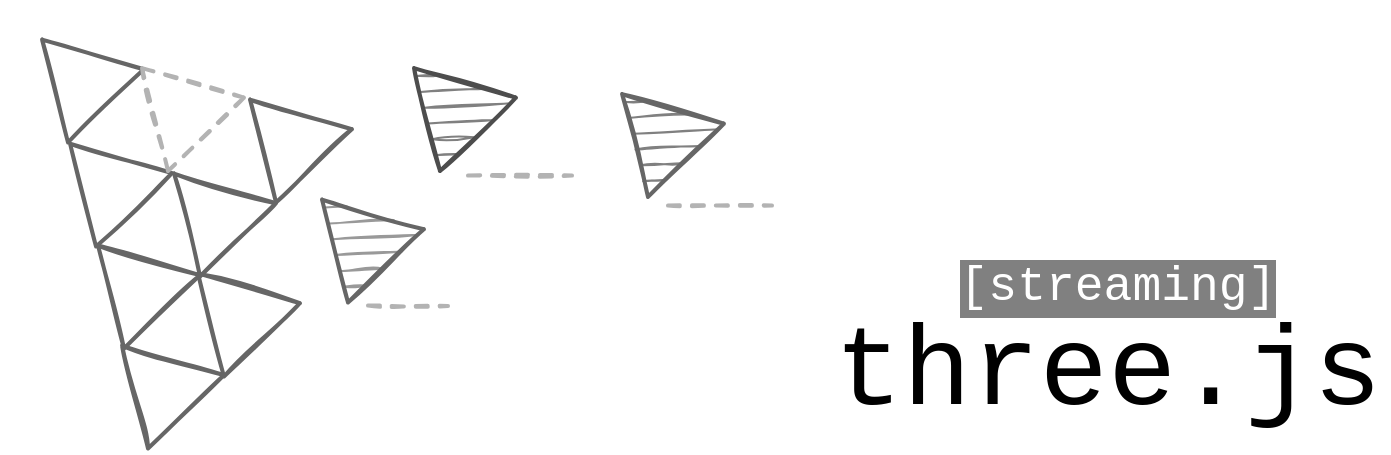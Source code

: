 <mxfile version="14.0.0" type="device"><diagram id="33HEy5cKbKv_U4UififF" name="Page-1"><mxGraphModel dx="1113" dy="701" grid="1" gridSize="10" guides="1" tooltips="1" connect="1" arrows="1" fold="1" page="1" pageScale="1" pageWidth="827" pageHeight="1169" math="1" shadow="0"><root><mxCell id="0"/><mxCell id="1" parent="0"/><mxCell id="X0YHEbE1eoqw8zDLZsLR-4" value="" style="triangle;whiteSpace=wrap;html=1;rotation=226;fillColor=none;aspect=fixed;strokeWidth=2;sketch=1;shadow=0;rounded=0;strokeColor=#666666;" vertex="1" parent="1"><mxGeometry x="50" y="150" width="46" height="52.75" as="geometry"/></mxCell><mxCell id="X0YHEbE1eoqw8zDLZsLR-5" value="" style="triangle;whiteSpace=wrap;html=1;rotation=226;fillColor=none;aspect=fixed;strokeWidth=2;sketch=1;shadow=0;rounded=0;strokeColor=#666666;" vertex="1" parent="1"><mxGeometry x="64" y="202" width="46" height="52.75" as="geometry"/></mxCell><mxCell id="X0YHEbE1eoqw8zDLZsLR-6" value="" style="triangle;whiteSpace=wrap;html=1;rotation=226;fillColor=none;aspect=fixed;strokeWidth=2;sketch=1;shadow=0;rounded=0;dashed=1;strokeColor=#B3B3B3;" vertex="1" parent="1"><mxGeometry x="100" y="164.25" width="46" height="52.75" as="geometry"/></mxCell><mxCell id="X0YHEbE1eoqw8zDLZsLR-7" value="" style="triangle;whiteSpace=wrap;html=1;rotation=226;fillColor=none;aspect=fixed;strokeWidth=2;sketch=1;shadow=0;rounded=0;strokeColor=#666666;" vertex="1" parent="1"><mxGeometry x="116" y="217" width="46" height="52.75" as="geometry"/></mxCell><mxCell id="X0YHEbE1eoqw8zDLZsLR-8" value="" style="triangle;whiteSpace=wrap;html=1;rotation=226;fillColor=none;aspect=fixed;strokeWidth=2;sketch=1;shadow=0;rounded=0;strokeColor=#666666;" vertex="1" parent="1"><mxGeometry x="154" y="180" width="46" height="52.75" as="geometry"/></mxCell><mxCell id="X0YHEbE1eoqw8zDLZsLR-9" value="" style="triangle;whiteSpace=wrap;html=1;rotation=226;fillColor=none;aspect=fixed;strokeWidth=2;sketch=1;shadow=0;rounded=0;strokeColor=#666666;" vertex="1" parent="1"><mxGeometry x="78" y="253" width="46" height="52.75" as="geometry"/></mxCell><mxCell id="X0YHEbE1eoqw8zDLZsLR-10" value="" style="triangle;whiteSpace=wrap;html=1;rotation=226;fillColor=none;aspect=fixed;strokeWidth=2;sketch=1;shadow=0;rounded=0;strokeColor=#666666;" vertex="1" parent="1"><mxGeometry x="128" y="267" width="46" height="52.75" as="geometry"/></mxCell><mxCell id="X0YHEbE1eoqw8zDLZsLR-11" value="" style="triangle;whiteSpace=wrap;html=1;rotation=226;aspect=fixed;strokeWidth=2;sketch=1;shadow=0;rounded=0;strokeColor=#666666;fillStyle=hachure;fillColor=#999999;" vertex="1" parent="1"><mxGeometry x="190" y="230" width="46" height="52.75" as="geometry"/></mxCell><mxCell id="X0YHEbE1eoqw8zDLZsLR-12" value="" style="triangle;whiteSpace=wrap;html=1;rotation=226;fillColor=none;aspect=fixed;strokeWidth=2;sketch=1;shadow=0;rounded=0;strokeColor=#666666;" vertex="1" parent="1"><mxGeometry x="90" y="303" width="46" height="52.75" as="geometry"/></mxCell><mxCell id="X0YHEbE1eoqw8zDLZsLR-13" value="" style="triangle;whiteSpace=wrap;html=1;rotation=226;aspect=fixed;strokeWidth=2;sketch=1;shadow=0;rounded=0;strokeColor=#666666;fillColor=#808080;fillStyle=hachure;" vertex="1" parent="1"><mxGeometry x="340" y="177.25" width="46" height="52.75" as="geometry"/></mxCell><mxCell id="X0YHEbE1eoqw8zDLZsLR-15" value="" style="triangle;whiteSpace=wrap;html=1;rotation=226;aspect=fixed;strokeWidth=2;sketch=1;shadow=0;rounded=0;strokeColor=#4D4D4D;fillColor=#808080;" vertex="1" parent="1"><mxGeometry x="236" y="164.25" width="46" height="52.75" as="geometry"/></mxCell><mxCell id="X0YHEbE1eoqw8zDLZsLR-16" value="" style="endArrow=none;html=1;sketch=1;dashed=1;strokeWidth=2;strokeColor=#B3B3B3;" edge="1" parent="1"><mxGeometry width="50" height="50" relative="1" as="geometry"><mxPoint x="220" y="292.79" as="sourcePoint"/><mxPoint x="260" y="293" as="targetPoint"/></mxGeometry></mxCell><mxCell id="X0YHEbE1eoqw8zDLZsLR-17" value="" style="endArrow=none;html=1;sketch=1;dashed=1;strokeWidth=2;strokeColor=#B3B3B3;" edge="1" parent="1"><mxGeometry width="50" height="50" relative="1" as="geometry"><mxPoint x="370" y="242.79" as="sourcePoint"/><mxPoint x="422" y="242.79" as="targetPoint"/></mxGeometry></mxCell><mxCell id="X0YHEbE1eoqw8zDLZsLR-18" value="" style="endArrow=none;html=1;sketch=1;dashed=1;strokeWidth=2;strokeColor=#B3B3B3;" edge="1" parent="1"><mxGeometry width="50" height="50" relative="1" as="geometry"><mxPoint x="270" y="227.79" as="sourcePoint"/><mxPoint x="322" y="227.79" as="targetPoint"/></mxGeometry></mxCell><mxCell id="X0YHEbE1eoqw8zDLZsLR-19" value="&lt;font style=&quot;font-size: 57px;&quot;&gt;three.js&lt;/font&gt;" style="text;html=1;strokeColor=none;fillColor=none;align=center;verticalAlign=middle;whiteSpace=wrap;rounded=0;shadow=0;sketch=1;glass=0;fontFamily=Courier New;fontSize=57;fontStyle=0" vertex="1" parent="1"><mxGeometry x="450" y="297.38" width="280" height="58.37" as="geometry"/></mxCell><mxCell id="X0YHEbE1eoqw8zDLZsLR-21" value="&lt;font style=&quot;font-size: 24px&quot;&gt;[streaming]&lt;/font&gt;" style="text;html=1;strokeColor=none;fillColor=none;align=center;verticalAlign=middle;whiteSpace=wrap;rounded=0;shadow=0;sketch=1;glass=0;fontFamily=Courier New;fontSize=24;fontStyle=0;labelBackgroundColor=#808080;fontColor=#FFFFFF;" vertex="1" parent="1"><mxGeometry x="500" y="270.63" width="190" height="25.75" as="geometry"/></mxCell></root></mxGraphModel></diagram></mxfile>
